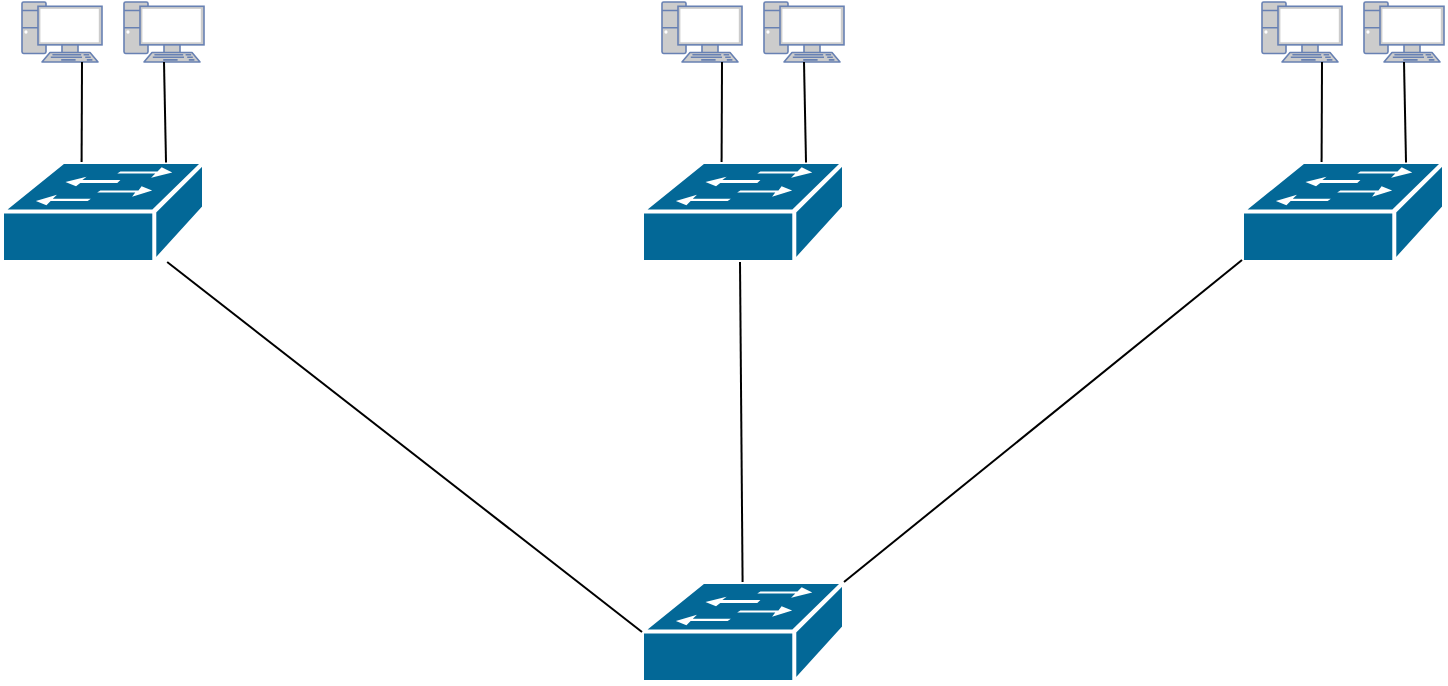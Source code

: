 <mxfile version="12.8.5" type="github">
  <diagram name="Page-1" id="822b0af5-4adb-64df-f703-e8dfc1f81529">
    <mxGraphModel dx="1666" dy="771" grid="1" gridSize="10" guides="1" tooltips="1" connect="1" arrows="1" fold="1" page="1" pageScale="1" pageWidth="1100" pageHeight="850" background="#ffffff" math="0" shadow="0">
      <root>
        <mxCell id="0" />
        <mxCell id="1" parent="0" />
        <mxCell id="Hvmyp7nFtvgggDLNwIgn-1" value="" style="shape=mxgraph.cisco.switches.workgroup_switch;html=1;pointerEvents=1;dashed=0;fillColor=#036897;strokeColor=#ffffff;strokeWidth=2;verticalLabelPosition=bottom;verticalAlign=top;align=center;outlineConnect=0;" vertex="1" parent="1">
          <mxGeometry x="110" y="340" width="101" height="50" as="geometry" />
        </mxCell>
        <mxCell id="Hvmyp7nFtvgggDLNwIgn-4" value="" style="shape=mxgraph.cisco.switches.workgroup_switch;html=1;pointerEvents=1;dashed=0;fillColor=#036897;strokeColor=#ffffff;strokeWidth=2;verticalLabelPosition=bottom;verticalAlign=top;align=center;outlineConnect=0;" vertex="1" parent="1">
          <mxGeometry x="430" y="550" width="101" height="50" as="geometry" />
        </mxCell>
        <mxCell id="Hvmyp7nFtvgggDLNwIgn-5" value="" style="fontColor=#0066CC;verticalAlign=top;verticalLabelPosition=bottom;labelPosition=center;align=center;html=1;outlineConnect=0;fillColor=#CCCCCC;strokeColor=#6881B3;gradientColor=none;gradientDirection=north;strokeWidth=2;shape=mxgraph.networks.pc;" vertex="1" parent="1">
          <mxGeometry x="120" y="260" width="40" height="30" as="geometry" />
        </mxCell>
        <mxCell id="Hvmyp7nFtvgggDLNwIgn-8" value="" style="fontColor=#0066CC;verticalAlign=top;verticalLabelPosition=bottom;labelPosition=center;align=center;html=1;outlineConnect=0;fillColor=#CCCCCC;strokeColor=#6881B3;gradientColor=none;gradientDirection=north;strokeWidth=2;shape=mxgraph.networks.pc;" vertex="1" parent="1">
          <mxGeometry x="171" y="260" width="40" height="30" as="geometry" />
        </mxCell>
        <mxCell id="Hvmyp7nFtvgggDLNwIgn-11" value="" style="endArrow=none;html=1;entryX=0.5;entryY=1;entryDx=0;entryDy=0;entryPerimeter=0;exitX=0.812;exitY=0.006;exitDx=0;exitDy=0;exitPerimeter=0;" edge="1" parent="1" source="Hvmyp7nFtvgggDLNwIgn-1" target="Hvmyp7nFtvgggDLNwIgn-8">
          <mxGeometry width="50" height="50" relative="1" as="geometry">
            <mxPoint x="180" y="340" as="sourcePoint" />
            <mxPoint x="230" y="290" as="targetPoint" />
          </mxGeometry>
        </mxCell>
        <mxCell id="Hvmyp7nFtvgggDLNwIgn-12" value="" style="endArrow=none;html=1;exitX=0.394;exitY=-0.001;exitDx=0;exitDy=0;exitPerimeter=0;" edge="1" parent="1" source="Hvmyp7nFtvgggDLNwIgn-1">
          <mxGeometry width="50" height="50" relative="1" as="geometry">
            <mxPoint x="150" y="330" as="sourcePoint" />
            <mxPoint x="150" y="290" as="targetPoint" />
          </mxGeometry>
        </mxCell>
        <mxCell id="Hvmyp7nFtvgggDLNwIgn-13" value="" style="shape=mxgraph.cisco.switches.workgroup_switch;html=1;pointerEvents=1;dashed=0;fillColor=#036897;strokeColor=#ffffff;strokeWidth=2;verticalLabelPosition=bottom;verticalAlign=top;align=center;outlineConnect=0;" vertex="1" parent="1">
          <mxGeometry x="430" y="340" width="101" height="50" as="geometry" />
        </mxCell>
        <mxCell id="Hvmyp7nFtvgggDLNwIgn-14" value="" style="fontColor=#0066CC;verticalAlign=top;verticalLabelPosition=bottom;labelPosition=center;align=center;html=1;outlineConnect=0;fillColor=#CCCCCC;strokeColor=#6881B3;gradientColor=none;gradientDirection=north;strokeWidth=2;shape=mxgraph.networks.pc;" vertex="1" parent="1">
          <mxGeometry x="440" y="260" width="40" height="30" as="geometry" />
        </mxCell>
        <mxCell id="Hvmyp7nFtvgggDLNwIgn-15" value="" style="fontColor=#0066CC;verticalAlign=top;verticalLabelPosition=bottom;labelPosition=center;align=center;html=1;outlineConnect=0;fillColor=#CCCCCC;strokeColor=#6881B3;gradientColor=none;gradientDirection=north;strokeWidth=2;shape=mxgraph.networks.pc;" vertex="1" parent="1">
          <mxGeometry x="491" y="260" width="40" height="30" as="geometry" />
        </mxCell>
        <mxCell id="Hvmyp7nFtvgggDLNwIgn-16" value="" style="endArrow=none;html=1;entryX=0.5;entryY=1;entryDx=0;entryDy=0;entryPerimeter=0;exitX=0.812;exitY=0.006;exitDx=0;exitDy=0;exitPerimeter=0;" edge="1" parent="1" source="Hvmyp7nFtvgggDLNwIgn-13" target="Hvmyp7nFtvgggDLNwIgn-15">
          <mxGeometry width="50" height="50" relative="1" as="geometry">
            <mxPoint x="500" y="340" as="sourcePoint" />
            <mxPoint x="550" y="290" as="targetPoint" />
          </mxGeometry>
        </mxCell>
        <mxCell id="Hvmyp7nFtvgggDLNwIgn-17" value="" style="endArrow=none;html=1;exitX=0.394;exitY=-0.001;exitDx=0;exitDy=0;exitPerimeter=0;" edge="1" parent="1" source="Hvmyp7nFtvgggDLNwIgn-13">
          <mxGeometry width="50" height="50" relative="1" as="geometry">
            <mxPoint x="470" y="330" as="sourcePoint" />
            <mxPoint x="470" y="290" as="targetPoint" />
          </mxGeometry>
        </mxCell>
        <mxCell id="Hvmyp7nFtvgggDLNwIgn-18" value="" style="shape=mxgraph.cisco.switches.workgroup_switch;html=1;pointerEvents=1;dashed=0;fillColor=#036897;strokeColor=#ffffff;strokeWidth=2;verticalLabelPosition=bottom;verticalAlign=top;align=center;outlineConnect=0;" vertex="1" parent="1">
          <mxGeometry x="730" y="340" width="101" height="50" as="geometry" />
        </mxCell>
        <mxCell id="Hvmyp7nFtvgggDLNwIgn-19" value="" style="fontColor=#0066CC;verticalAlign=top;verticalLabelPosition=bottom;labelPosition=center;align=center;html=1;outlineConnect=0;fillColor=#CCCCCC;strokeColor=#6881B3;gradientColor=none;gradientDirection=north;strokeWidth=2;shape=mxgraph.networks.pc;" vertex="1" parent="1">
          <mxGeometry x="740" y="260" width="40" height="30" as="geometry" />
        </mxCell>
        <mxCell id="Hvmyp7nFtvgggDLNwIgn-20" value="" style="fontColor=#0066CC;verticalAlign=top;verticalLabelPosition=bottom;labelPosition=center;align=center;html=1;outlineConnect=0;fillColor=#CCCCCC;strokeColor=#6881B3;gradientColor=none;gradientDirection=north;strokeWidth=2;shape=mxgraph.networks.pc;" vertex="1" parent="1">
          <mxGeometry x="791" y="260" width="40" height="30" as="geometry" />
        </mxCell>
        <mxCell id="Hvmyp7nFtvgggDLNwIgn-21" value="" style="endArrow=none;html=1;entryX=0.5;entryY=1;entryDx=0;entryDy=0;entryPerimeter=0;exitX=0.812;exitY=0.006;exitDx=0;exitDy=0;exitPerimeter=0;" edge="1" parent="1" source="Hvmyp7nFtvgggDLNwIgn-18" target="Hvmyp7nFtvgggDLNwIgn-20">
          <mxGeometry width="50" height="50" relative="1" as="geometry">
            <mxPoint x="800" y="340" as="sourcePoint" />
            <mxPoint x="850" y="290" as="targetPoint" />
          </mxGeometry>
        </mxCell>
        <mxCell id="Hvmyp7nFtvgggDLNwIgn-22" value="" style="endArrow=none;html=1;exitX=0.394;exitY=-0.001;exitDx=0;exitDy=0;exitPerimeter=0;" edge="1" parent="1" source="Hvmyp7nFtvgggDLNwIgn-18">
          <mxGeometry width="50" height="50" relative="1" as="geometry">
            <mxPoint x="770" y="330" as="sourcePoint" />
            <mxPoint x="770" y="290" as="targetPoint" />
          </mxGeometry>
        </mxCell>
        <mxCell id="Hvmyp7nFtvgggDLNwIgn-23" value="" style="endArrow=none;html=1;entryX=0;entryY=0.98;entryDx=0;entryDy=0;entryPerimeter=0;" edge="1" parent="1" target="Hvmyp7nFtvgggDLNwIgn-18">
          <mxGeometry width="50" height="50" relative="1" as="geometry">
            <mxPoint x="531" y="550" as="sourcePoint" />
            <mxPoint x="581" y="500" as="targetPoint" />
          </mxGeometry>
        </mxCell>
        <mxCell id="Hvmyp7nFtvgggDLNwIgn-24" value="" style="endArrow=none;html=1;entryX=0;entryY=0.5;entryDx=0;entryDy=0;entryPerimeter=0;" edge="1" parent="1" source="Hvmyp7nFtvgggDLNwIgn-1" target="Hvmyp7nFtvgggDLNwIgn-4">
          <mxGeometry width="50" height="50" relative="1" as="geometry">
            <mxPoint x="260" y="530" as="sourcePoint" />
            <mxPoint x="310" y="480" as="targetPoint" />
          </mxGeometry>
        </mxCell>
        <mxCell id="Hvmyp7nFtvgggDLNwIgn-25" value="" style="endArrow=none;html=1;" edge="1" parent="1" source="Hvmyp7nFtvgggDLNwIgn-4">
          <mxGeometry width="50" height="50" relative="1" as="geometry">
            <mxPoint x="420" y="440" as="sourcePoint" />
            <mxPoint x="479" y="390" as="targetPoint" />
          </mxGeometry>
        </mxCell>
      </root>
    </mxGraphModel>
  </diagram>
</mxfile>
